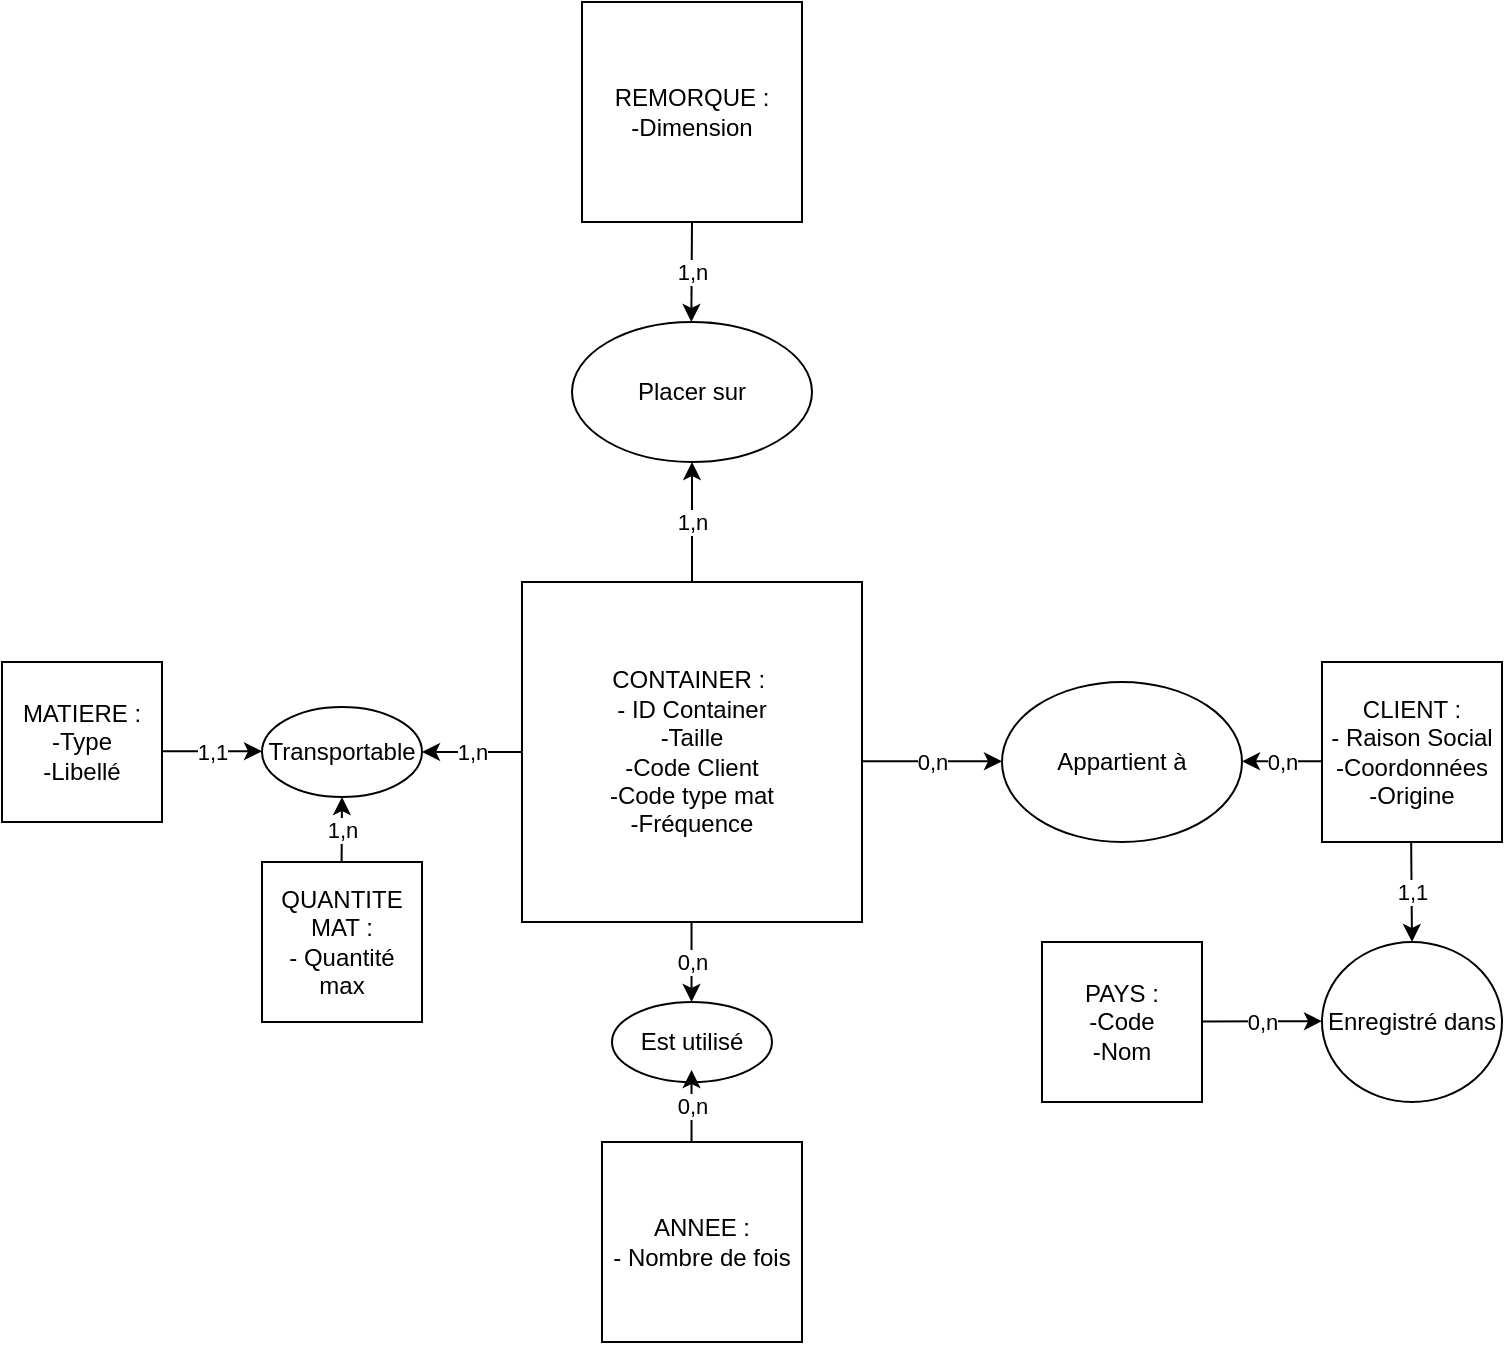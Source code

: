 <mxfile version="14.4.9" type="device"><diagram id="C5RBs43oDa-KdzZeNtuy" name="Page-1"><mxGraphModel dx="1422" dy="794" grid="1" gridSize="10" guides="1" tooltips="1" connect="1" arrows="1" fold="1" page="1" pageScale="1" pageWidth="827" pageHeight="1169" math="0" shadow="0"><root><mxCell id="WIyWlLk6GJQsqaUBKTNV-0"/><mxCell id="WIyWlLk6GJQsqaUBKTNV-1" parent="WIyWlLk6GJQsqaUBKTNV-0"/><mxCell id="1bA1WjeV83HSfRlv576B-0" value="CONTAINER :&amp;nbsp;&lt;br&gt;- ID Container&lt;br&gt;-Taille&lt;br&gt;-Code Client&lt;br&gt;-Code type mat&lt;br&gt;-Fréquence" style="whiteSpace=wrap;html=1;aspect=fixed;" vertex="1" parent="WIyWlLk6GJQsqaUBKTNV-1"><mxGeometry x="320" y="510" width="170" height="170" as="geometry"/></mxCell><mxCell id="1bA1WjeV83HSfRlv576B-2" value="Placer sur" style="ellipse;whiteSpace=wrap;html=1;" vertex="1" parent="WIyWlLk6GJQsqaUBKTNV-1"><mxGeometry x="345" y="380" width="120" height="70" as="geometry"/></mxCell><mxCell id="1bA1WjeV83HSfRlv576B-4" value="REMORQUE :&lt;br&gt;-Dimension" style="whiteSpace=wrap;html=1;aspect=fixed;" vertex="1" parent="WIyWlLk6GJQsqaUBKTNV-1"><mxGeometry x="350" y="220" width="110" height="110" as="geometry"/></mxCell><mxCell id="1bA1WjeV83HSfRlv576B-11" value="" style="endArrow=classic;html=1;" edge="1" parent="WIyWlLk6GJQsqaUBKTNV-1"><mxGeometry relative="1" as="geometry"><mxPoint x="405" y="330" as="sourcePoint"/><mxPoint x="404.66" y="380" as="targetPoint"/></mxGeometry></mxCell><mxCell id="1bA1WjeV83HSfRlv576B-12" value="1,n" style="edgeLabel;resizable=0;html=1;align=center;verticalAlign=middle;" connectable="0" vertex="1" parent="1bA1WjeV83HSfRlv576B-11"><mxGeometry relative="1" as="geometry"/></mxCell><mxCell id="1bA1WjeV83HSfRlv576B-13" value="" style="endArrow=classic;html=1;entryX=0.5;entryY=1;entryDx=0;entryDy=0;exitX=0.5;exitY=0;exitDx=0;exitDy=0;" edge="1" parent="WIyWlLk6GJQsqaUBKTNV-1" source="1bA1WjeV83HSfRlv576B-0" target="1bA1WjeV83HSfRlv576B-2"><mxGeometry relative="1" as="geometry"><mxPoint x="380" y="500" as="sourcePoint"/><mxPoint x="480" y="500" as="targetPoint"/></mxGeometry></mxCell><mxCell id="1bA1WjeV83HSfRlv576B-14" value="1,n" style="edgeLabel;resizable=0;html=1;align=center;verticalAlign=middle;" connectable="0" vertex="1" parent="1bA1WjeV83HSfRlv576B-13"><mxGeometry relative="1" as="geometry"/></mxCell><mxCell id="1bA1WjeV83HSfRlv576B-15" value="CLIENT :&lt;br&gt;- Raison Social&lt;br&gt;-Coordonnées&lt;br&gt;-Origine" style="whiteSpace=wrap;html=1;aspect=fixed;" vertex="1" parent="WIyWlLk6GJQsqaUBKTNV-1"><mxGeometry x="720" y="550" width="90" height="90" as="geometry"/></mxCell><mxCell id="1bA1WjeV83HSfRlv576B-16" value="Appartient à" style="ellipse;whiteSpace=wrap;html=1;" vertex="1" parent="WIyWlLk6GJQsqaUBKTNV-1"><mxGeometry x="560" y="560" width="120" height="80" as="geometry"/></mxCell><mxCell id="1bA1WjeV83HSfRlv576B-17" value="" style="endArrow=classic;html=1;" edge="1" parent="WIyWlLk6GJQsqaUBKTNV-1"><mxGeometry relative="1" as="geometry"><mxPoint x="490" y="599.66" as="sourcePoint"/><mxPoint x="560" y="599.66" as="targetPoint"/></mxGeometry></mxCell><mxCell id="1bA1WjeV83HSfRlv576B-18" value="0,n" style="edgeLabel;resizable=0;html=1;align=center;verticalAlign=middle;" connectable="0" vertex="1" parent="1bA1WjeV83HSfRlv576B-17"><mxGeometry relative="1" as="geometry"/></mxCell><mxCell id="1bA1WjeV83HSfRlv576B-19" value="" style="endArrow=classic;html=1;" edge="1" parent="WIyWlLk6GJQsqaUBKTNV-1"><mxGeometry relative="1" as="geometry"><mxPoint x="720" y="599.66" as="sourcePoint"/><mxPoint x="680" y="599.66" as="targetPoint"/></mxGeometry></mxCell><mxCell id="1bA1WjeV83HSfRlv576B-20" value="0,n" style="edgeLabel;resizable=0;html=1;align=center;verticalAlign=middle;" connectable="0" vertex="1" parent="1bA1WjeV83HSfRlv576B-19"><mxGeometry relative="1" as="geometry"/></mxCell><mxCell id="1bA1WjeV83HSfRlv576B-25" value="PAYS :&lt;br&gt;-Code&lt;br&gt;-Nom" style="whiteSpace=wrap;html=1;aspect=fixed;" vertex="1" parent="WIyWlLk6GJQsqaUBKTNV-1"><mxGeometry x="580" y="690" width="80" height="80" as="geometry"/></mxCell><mxCell id="1bA1WjeV83HSfRlv576B-26" value="Enregistré dans" style="ellipse;whiteSpace=wrap;html=1;" vertex="1" parent="WIyWlLk6GJQsqaUBKTNV-1"><mxGeometry x="720" y="690" width="90" height="80" as="geometry"/></mxCell><mxCell id="1bA1WjeV83HSfRlv576B-27" value="" style="endArrow=classic;html=1;" edge="1" parent="WIyWlLk6GJQsqaUBKTNV-1"><mxGeometry relative="1" as="geometry"><mxPoint x="660" y="729.75" as="sourcePoint"/><mxPoint x="720" y="729.58" as="targetPoint"/></mxGeometry></mxCell><mxCell id="1bA1WjeV83HSfRlv576B-28" value="0,n" style="edgeLabel;resizable=0;html=1;align=center;verticalAlign=middle;" connectable="0" vertex="1" parent="1bA1WjeV83HSfRlv576B-27"><mxGeometry relative="1" as="geometry"/></mxCell><mxCell id="1bA1WjeV83HSfRlv576B-29" value="" style="endArrow=classic;html=1;entryX=0.5;entryY=0;entryDx=0;entryDy=0;" edge="1" parent="WIyWlLk6GJQsqaUBKTNV-1" target="1bA1WjeV83HSfRlv576B-26"><mxGeometry relative="1" as="geometry"><mxPoint x="764.58" y="640" as="sourcePoint"/><mxPoint x="764.58" y="680" as="targetPoint"/></mxGeometry></mxCell><mxCell id="1bA1WjeV83HSfRlv576B-30" value="1,1" style="edgeLabel;resizable=0;html=1;align=center;verticalAlign=middle;" connectable="0" vertex="1" parent="1bA1WjeV83HSfRlv576B-29"><mxGeometry relative="1" as="geometry"/></mxCell><mxCell id="1bA1WjeV83HSfRlv576B-31" value="MATIERE :&lt;br&gt;-Type&lt;br&gt;-Libellé" style="whiteSpace=wrap;html=1;aspect=fixed;" vertex="1" parent="WIyWlLk6GJQsqaUBKTNV-1"><mxGeometry x="60" y="550" width="80" height="80" as="geometry"/></mxCell><mxCell id="1bA1WjeV83HSfRlv576B-32" value="Transportable" style="ellipse;whiteSpace=wrap;html=1;" vertex="1" parent="WIyWlLk6GJQsqaUBKTNV-1"><mxGeometry x="190" y="572.5" width="80" height="45" as="geometry"/></mxCell><mxCell id="1bA1WjeV83HSfRlv576B-33" value="" style="endArrow=classic;html=1;" edge="1" parent="WIyWlLk6GJQsqaUBKTNV-1"><mxGeometry relative="1" as="geometry"><mxPoint x="140" y="594.66" as="sourcePoint"/><mxPoint x="190" y="594.66" as="targetPoint"/></mxGeometry></mxCell><mxCell id="1bA1WjeV83HSfRlv576B-34" value="1,1" style="edgeLabel;resizable=0;html=1;align=center;verticalAlign=middle;" connectable="0" vertex="1" parent="1bA1WjeV83HSfRlv576B-33"><mxGeometry relative="1" as="geometry"/></mxCell><mxCell id="1bA1WjeV83HSfRlv576B-35" value="" style="endArrow=classic;html=1;exitX=0;exitY=0.5;exitDx=0;exitDy=0;" edge="1" parent="WIyWlLk6GJQsqaUBKTNV-1" source="1bA1WjeV83HSfRlv576B-0" target="1bA1WjeV83HSfRlv576B-32"><mxGeometry relative="1" as="geometry"><mxPoint x="320" y="599.66" as="sourcePoint"/><mxPoint x="280" y="599.66" as="targetPoint"/></mxGeometry></mxCell><mxCell id="1bA1WjeV83HSfRlv576B-36" value="1,n" style="edgeLabel;resizable=0;html=1;align=center;verticalAlign=middle;" connectable="0" vertex="1" parent="1bA1WjeV83HSfRlv576B-35"><mxGeometry relative="1" as="geometry"/></mxCell><mxCell id="1bA1WjeV83HSfRlv576B-37" value="QUANTITE MAT :&lt;br&gt;- Quantité max" style="whiteSpace=wrap;html=1;aspect=fixed;" vertex="1" parent="WIyWlLk6GJQsqaUBKTNV-1"><mxGeometry x="190" y="650" width="80" height="80" as="geometry"/></mxCell><mxCell id="1bA1WjeV83HSfRlv576B-38" value="" style="endArrow=classic;html=1;entryX=0.5;entryY=1;entryDx=0;entryDy=0;" edge="1" parent="WIyWlLk6GJQsqaUBKTNV-1" target="1bA1WjeV83HSfRlv576B-32"><mxGeometry relative="1" as="geometry"><mxPoint x="229.8" y="650" as="sourcePoint"/><mxPoint x="229.8" y="620.69" as="targetPoint"/></mxGeometry></mxCell><mxCell id="1bA1WjeV83HSfRlv576B-39" value="1,n" style="edgeLabel;resizable=0;html=1;align=center;verticalAlign=middle;" connectable="0" vertex="1" parent="1bA1WjeV83HSfRlv576B-38"><mxGeometry relative="1" as="geometry"/></mxCell><mxCell id="1bA1WjeV83HSfRlv576B-40" value="ANNEE :&lt;br&gt;- Nombre de fois" style="whiteSpace=wrap;html=1;aspect=fixed;" vertex="1" parent="WIyWlLk6GJQsqaUBKTNV-1"><mxGeometry x="360" y="790" width="100" height="100" as="geometry"/></mxCell><mxCell id="1bA1WjeV83HSfRlv576B-42" value="Est utilisé" style="ellipse;whiteSpace=wrap;html=1;" vertex="1" parent="WIyWlLk6GJQsqaUBKTNV-1"><mxGeometry x="365" y="720" width="80" height="40" as="geometry"/></mxCell><mxCell id="1bA1WjeV83HSfRlv576B-43" value="" style="endArrow=classic;html=1;" edge="1" parent="WIyWlLk6GJQsqaUBKTNV-1"><mxGeometry relative="1" as="geometry"><mxPoint x="404.76" y="680" as="sourcePoint"/><mxPoint x="404.76" y="720" as="targetPoint"/></mxGeometry></mxCell><mxCell id="1bA1WjeV83HSfRlv576B-44" value="0,n" style="edgeLabel;resizable=0;html=1;align=center;verticalAlign=middle;" connectable="0" vertex="1" parent="1bA1WjeV83HSfRlv576B-43"><mxGeometry relative="1" as="geometry"/></mxCell><mxCell id="1bA1WjeV83HSfRlv576B-45" value="" style="endArrow=classic;html=1;entryX=0.5;entryY=1;entryDx=0;entryDy=0;" edge="1" parent="WIyWlLk6GJQsqaUBKTNV-1"><mxGeometry relative="1" as="geometry"><mxPoint x="404.76" y="790" as="sourcePoint"/><mxPoint x="404.76" y="754" as="targetPoint"/></mxGeometry></mxCell><mxCell id="1bA1WjeV83HSfRlv576B-46" value="0,n" style="edgeLabel;resizable=0;html=1;align=center;verticalAlign=middle;" connectable="0" vertex="1" parent="1bA1WjeV83HSfRlv576B-45"><mxGeometry relative="1" as="geometry"/></mxCell></root></mxGraphModel></diagram></mxfile>
